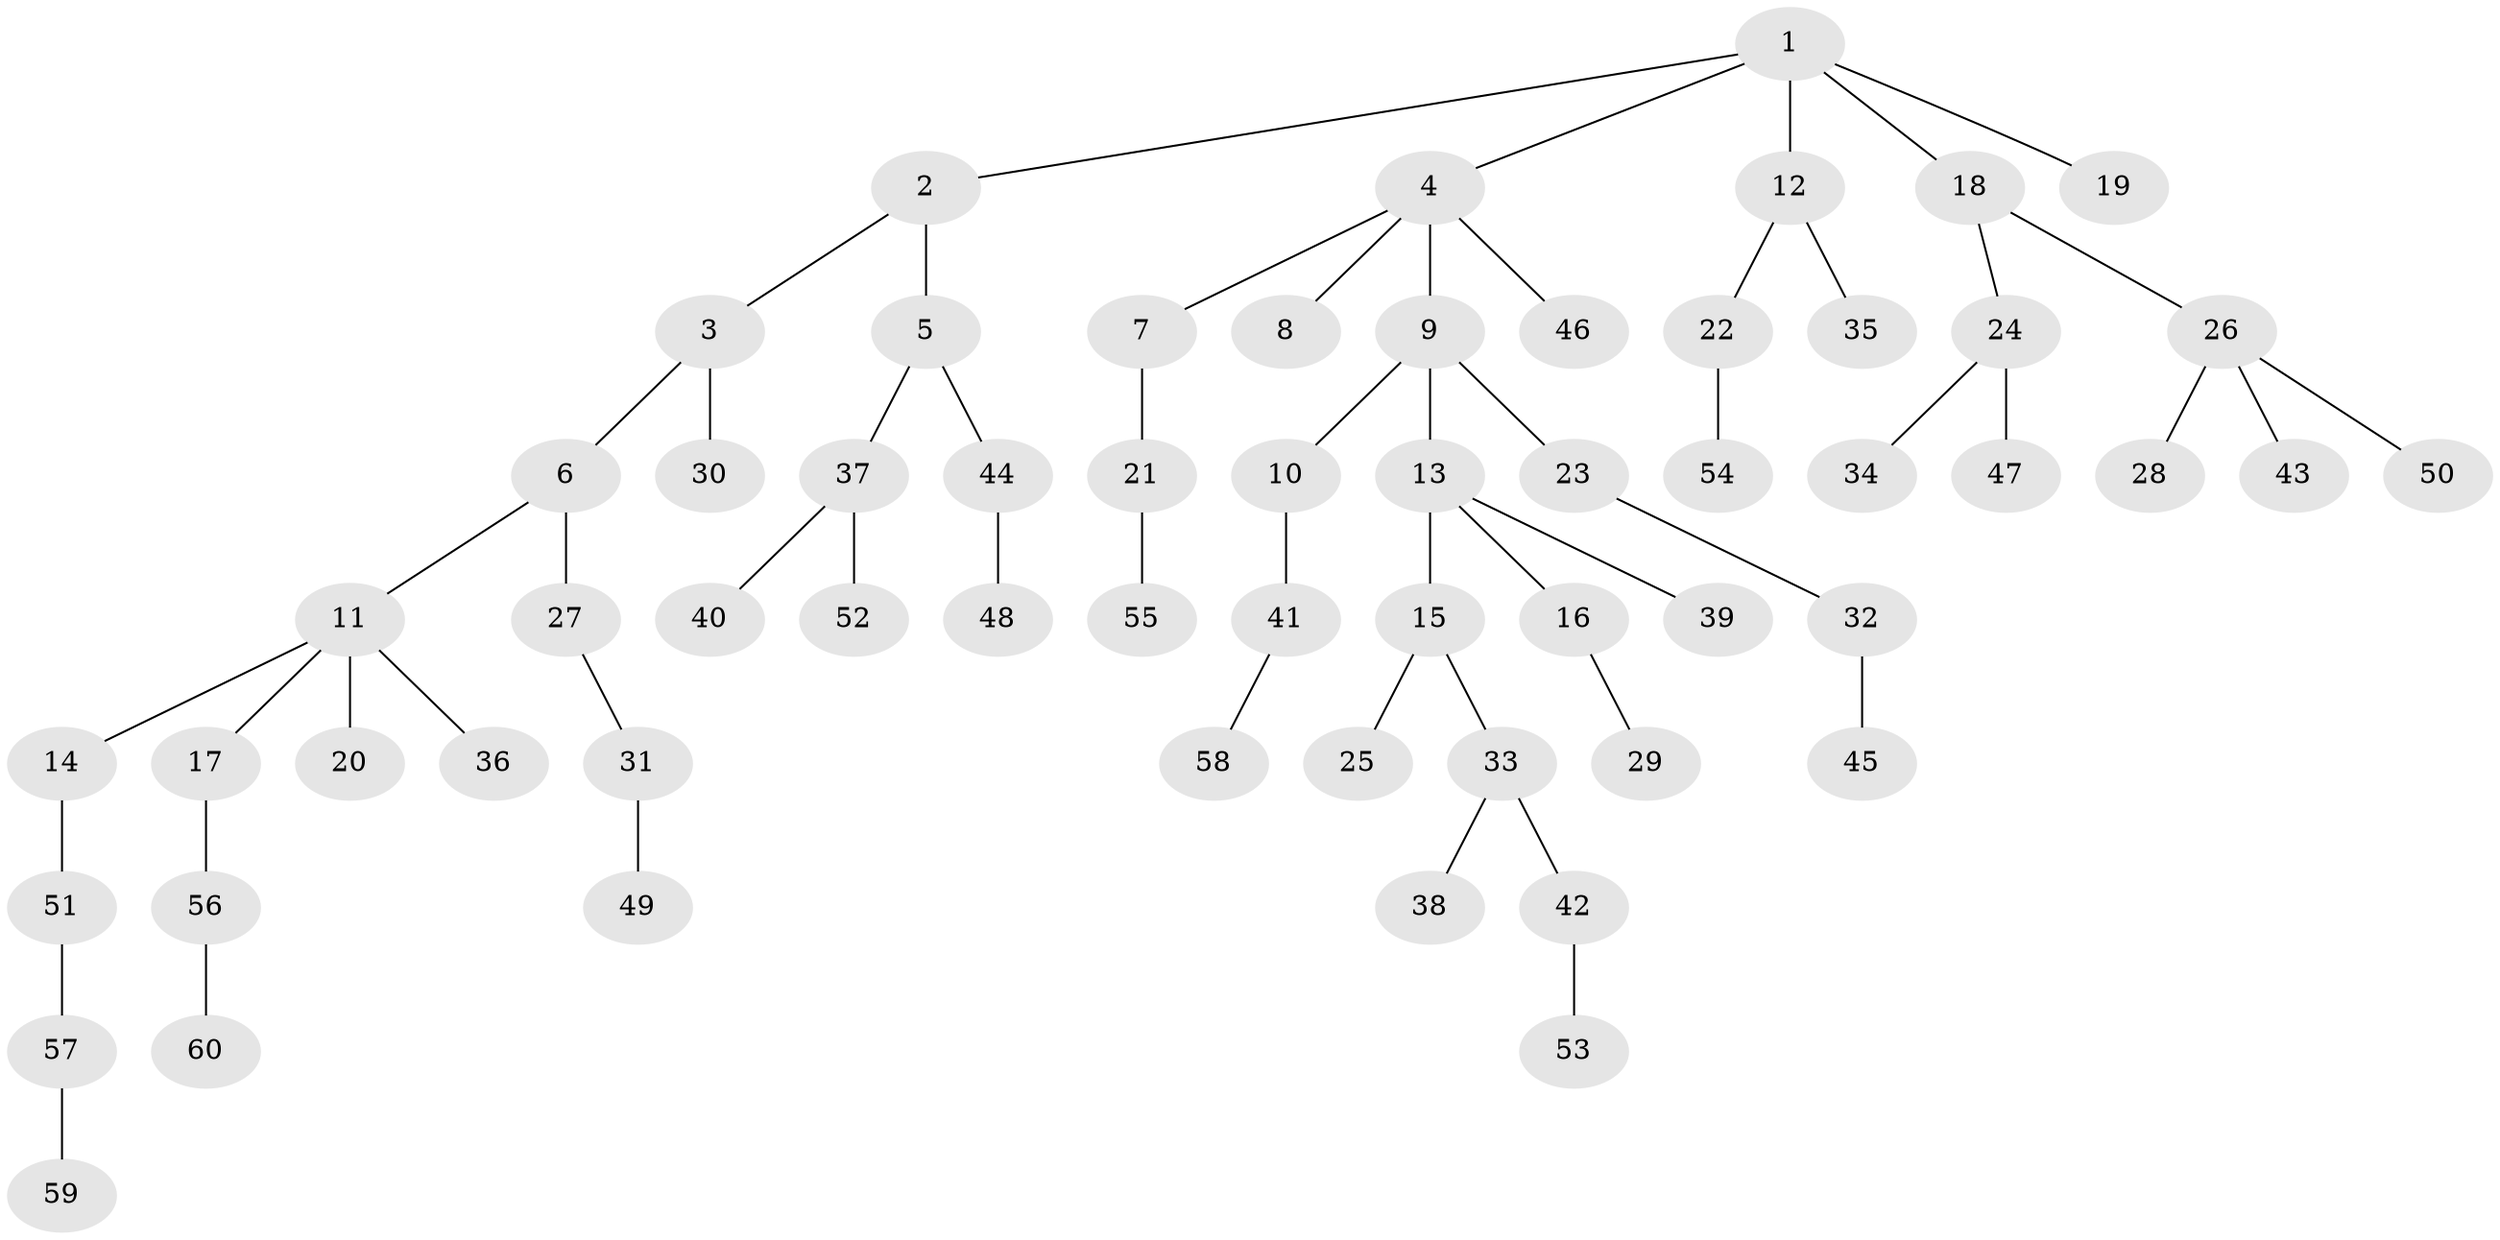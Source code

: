 // coarse degree distribution, {3: 0.2, 4: 0.05, 2: 0.15, 5: 0.05, 1: 0.55}
// Generated by graph-tools (version 1.1) at 2025/37/03/04/25 23:37:29]
// undirected, 60 vertices, 59 edges
graph export_dot {
  node [color=gray90,style=filled];
  1;
  2;
  3;
  4;
  5;
  6;
  7;
  8;
  9;
  10;
  11;
  12;
  13;
  14;
  15;
  16;
  17;
  18;
  19;
  20;
  21;
  22;
  23;
  24;
  25;
  26;
  27;
  28;
  29;
  30;
  31;
  32;
  33;
  34;
  35;
  36;
  37;
  38;
  39;
  40;
  41;
  42;
  43;
  44;
  45;
  46;
  47;
  48;
  49;
  50;
  51;
  52;
  53;
  54;
  55;
  56;
  57;
  58;
  59;
  60;
  1 -- 2;
  1 -- 4;
  1 -- 12;
  1 -- 18;
  1 -- 19;
  2 -- 3;
  2 -- 5;
  3 -- 6;
  3 -- 30;
  4 -- 7;
  4 -- 8;
  4 -- 9;
  4 -- 46;
  5 -- 37;
  5 -- 44;
  6 -- 11;
  6 -- 27;
  7 -- 21;
  9 -- 10;
  9 -- 13;
  9 -- 23;
  10 -- 41;
  11 -- 14;
  11 -- 17;
  11 -- 20;
  11 -- 36;
  12 -- 22;
  12 -- 35;
  13 -- 15;
  13 -- 16;
  13 -- 39;
  14 -- 51;
  15 -- 25;
  15 -- 33;
  16 -- 29;
  17 -- 56;
  18 -- 24;
  18 -- 26;
  21 -- 55;
  22 -- 54;
  23 -- 32;
  24 -- 34;
  24 -- 47;
  26 -- 28;
  26 -- 43;
  26 -- 50;
  27 -- 31;
  31 -- 49;
  32 -- 45;
  33 -- 38;
  33 -- 42;
  37 -- 40;
  37 -- 52;
  41 -- 58;
  42 -- 53;
  44 -- 48;
  51 -- 57;
  56 -- 60;
  57 -- 59;
}
